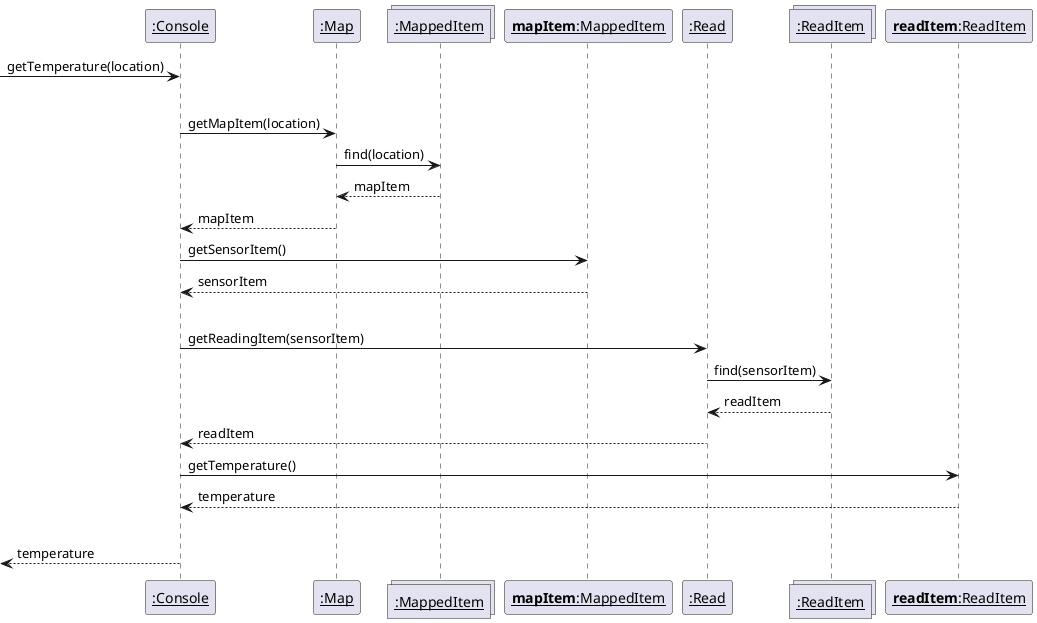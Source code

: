 @startuml Sequence Diagram getTemperature(Location)
hide empty members

participant Console as "__:Console__"
participant Map as "__:Map__"
collections MappedItems as "__:MappedItem__"
participant MappedItem as "__**mapItem**:MappedItem__"
participant Read as "__:Read__"
collections ReadItems as "__:ReadItem__"
participant ReadItem as "__**readItem**:ReadItem__"

-> Console: getTemperature(location)
|||
Console -> Map: getMapItem(location)
Map -> MappedItems: find(location)
Map <-- MappedItems: mapItem
Console <-- Map: mapItem
Console -> MappedItem: getSensorItem()
Console <-- MappedItem: sensorItem
|||
Console -> Read: getReadingItem(sensorItem)
Read -> ReadItems: find(sensorItem)
Read <-- ReadItems: readItem
Console <-- Read: readItem
Console -> ReadItem: getTemperature()
Console <-- ReadItem: temperature
|||
<-- Console: temperature
@enduml
